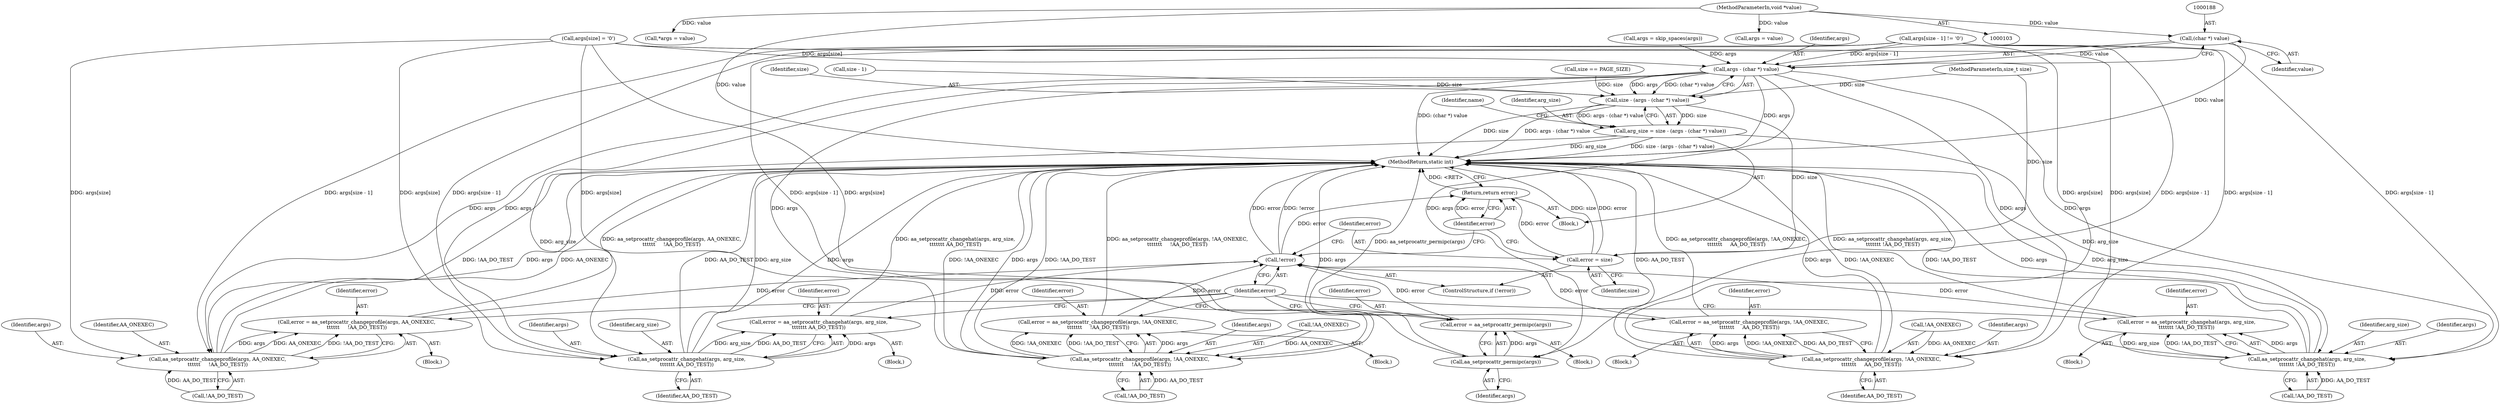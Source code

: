 digraph "0_linux_a5b2c5b2ad5853591a6cac6134cd0f599a720865@pointer" {
"1000187" [label="(Call,(char *) value)"];
"1000106" [label="(MethodParameterIn,void *value)"];
"1000185" [label="(Call,args - (char *) value)"];
"1000183" [label="(Call,size - (args - (char *) value))"];
"1000181" [label="(Call,arg_size = size - (args - (char *) value))"];
"1000206" [label="(Call,aa_setprocattr_changehat(args, arg_size,\n\t\t\t\t\t\t\t !AA_DO_TEST))"];
"1000204" [label="(Call,error = aa_setprocattr_changehat(args, arg_size,\n\t\t\t\t\t\t\t !AA_DO_TEST))"];
"1000326" [label="(Call,!error)"];
"1000331" [label="(Return,return error;)"];
"1000221" [label="(Call,aa_setprocattr_changehat(args, arg_size,\n\t\t\t\t\t\t\t AA_DO_TEST))"];
"1000219" [label="(Call,error = aa_setprocattr_changehat(args, arg_size,\n\t\t\t\t\t\t\t AA_DO_TEST))"];
"1000328" [label="(Call,error = size)"];
"1000235" [label="(Call,aa_setprocattr_changeprofile(args, !AA_ONEXEC,\n\t\t\t\t\t\t\t     !AA_DO_TEST))"];
"1000233" [label="(Call,error = aa_setprocattr_changeprofile(args, !AA_ONEXEC,\n\t\t\t\t\t\t\t     !AA_DO_TEST))"];
"1000251" [label="(Call,aa_setprocattr_changeprofile(args, !AA_ONEXEC,\n\t\t\t\t\t\t\t     AA_DO_TEST))"];
"1000249" [label="(Call,error = aa_setprocattr_changeprofile(args, !AA_ONEXEC,\n\t\t\t\t\t\t\t     AA_DO_TEST))"];
"1000266" [label="(Call,aa_setprocattr_permipc(args))"];
"1000264" [label="(Call,error = aa_setprocattr_permipc(args))"];
"1000315" [label="(Call,aa_setprocattr_changeprofile(args, AA_ONEXEC,\n\t\t\t\t\t\t     !AA_DO_TEST))"];
"1000313" [label="(Call,error = aa_setprocattr_changeprofile(args, AA_ONEXEC,\n\t\t\t\t\t\t     !AA_DO_TEST))"];
"1000185" [label="(Call,args - (char *) value)"];
"1000251" [label="(Call,aa_setprocattr_changeprofile(args, !AA_ONEXEC,\n\t\t\t\t\t\t\t     AA_DO_TEST))"];
"1000224" [label="(Identifier,AA_DO_TEST)"];
"1000219" [label="(Call,error = aa_setprocattr_changehat(args, arg_size,\n\t\t\t\t\t\t\t AA_DO_TEST))"];
"1000263" [label="(Block,)"];
"1000249" [label="(Call,error = aa_setprocattr_changeprofile(args, !AA_ONEXEC,\n\t\t\t\t\t\t\t     AA_DO_TEST))"];
"1000111" [label="(Call,*args = value)"];
"1000187" [label="(Call,(char *) value)"];
"1000326" [label="(Call,!error)"];
"1000331" [label="(Return,return error;)"];
"1000265" [label="(Identifier,error)"];
"1000127" [label="(Call,size - 1)"];
"1000315" [label="(Call,aa_setprocattr_changeprofile(args, AA_ONEXEC,\n\t\t\t\t\t\t     !AA_DO_TEST))"];
"1000250" [label="(Identifier,error)"];
"1000317" [label="(Identifier,AA_ONEXEC)"];
"1000328" [label="(Call,error = size)"];
"1000108" [label="(Block,)"];
"1000232" [label="(Block,)"];
"1000266" [label="(Call,aa_setprocattr_permipc(args))"];
"1000204" [label="(Call,error = aa_setprocattr_changehat(args, arg_size,\n\t\t\t\t\t\t\t !AA_DO_TEST))"];
"1000189" [label="(Identifier,value)"];
"1000203" [label="(Block,)"];
"1000209" [label="(Call,!AA_DO_TEST)"];
"1000107" [label="(MethodParameterIn,size_t size)"];
"1000170" [label="(Call,args = skip_spaces(args))"];
"1000236" [label="(Identifier,args)"];
"1000181" [label="(Call,arg_size = size - (args - (char *) value))"];
"1000314" [label="(Identifier,error)"];
"1000264" [label="(Call,error = aa_setprocattr_permipc(args))"];
"1000330" [label="(Identifier,size)"];
"1000205" [label="(Identifier,error)"];
"1000329" [label="(Identifier,error)"];
"1000206" [label="(Call,aa_setprocattr_changehat(args, arg_size,\n\t\t\t\t\t\t\t !AA_DO_TEST))"];
"1000318" [label="(Call,!AA_DO_TEST)"];
"1000239" [label="(Call,!AA_DO_TEST)"];
"1000312" [label="(Block,)"];
"1000133" [label="(Call,size == PAGE_SIZE)"];
"1000184" [label="(Identifier,size)"];
"1000182" [label="(Identifier,arg_size)"];
"1000222" [label="(Identifier,args)"];
"1000186" [label="(Identifier,args)"];
"1000208" [label="(Identifier,arg_size)"];
"1000233" [label="(Call,error = aa_setprocattr_changeprofile(args, !AA_ONEXEC,\n\t\t\t\t\t\t\t     !AA_DO_TEST))"];
"1000327" [label="(Identifier,error)"];
"1000220" [label="(Identifier,error)"];
"1000313" [label="(Call,error = aa_setprocattr_changeprofile(args, AA_ONEXEC,\n\t\t\t\t\t\t     !AA_DO_TEST))"];
"1000151" [label="(Call,args = value)"];
"1000218" [label="(Block,)"];
"1000325" [label="(ControlStructure,if (!error))"];
"1000183" [label="(Call,size - (args - (char *) value))"];
"1000223" [label="(Identifier,arg_size)"];
"1000193" [label="(Identifier,name)"];
"1000316" [label="(Identifier,args)"];
"1000139" [label="(Call,args[size] = '\0')"];
"1000221" [label="(Call,aa_setprocattr_changehat(args, arg_size,\n\t\t\t\t\t\t\t AA_DO_TEST))"];
"1000252" [label="(Identifier,args)"];
"1000207" [label="(Identifier,args)"];
"1000235" [label="(Call,aa_setprocattr_changeprofile(args, !AA_ONEXEC,\n\t\t\t\t\t\t\t     !AA_DO_TEST))"];
"1000106" [label="(MethodParameterIn,void *value)"];
"1000332" [label="(Identifier,error)"];
"1000237" [label="(Call,!AA_ONEXEC)"];
"1000253" [label="(Call,!AA_ONEXEC)"];
"1000267" [label="(Identifier,args)"];
"1000333" [label="(MethodReturn,static int)"];
"1000234" [label="(Identifier,error)"];
"1000124" [label="(Call,args[size - 1] != '\0')"];
"1000255" [label="(Identifier,AA_DO_TEST)"];
"1000248" [label="(Block,)"];
"1000187" -> "1000185"  [label="AST: "];
"1000187" -> "1000189"  [label="CFG: "];
"1000188" -> "1000187"  [label="AST: "];
"1000189" -> "1000187"  [label="AST: "];
"1000185" -> "1000187"  [label="CFG: "];
"1000187" -> "1000333"  [label="DDG: value"];
"1000187" -> "1000185"  [label="DDG: value"];
"1000106" -> "1000187"  [label="DDG: value"];
"1000106" -> "1000103"  [label="AST: "];
"1000106" -> "1000333"  [label="DDG: value"];
"1000106" -> "1000111"  [label="DDG: value"];
"1000106" -> "1000151"  [label="DDG: value"];
"1000185" -> "1000183"  [label="AST: "];
"1000186" -> "1000185"  [label="AST: "];
"1000183" -> "1000185"  [label="CFG: "];
"1000185" -> "1000333"  [label="DDG: args"];
"1000185" -> "1000333"  [label="DDG: (char *) value"];
"1000185" -> "1000183"  [label="DDG: args"];
"1000185" -> "1000183"  [label="DDG: (char *) value"];
"1000124" -> "1000185"  [label="DDG: args[size - 1]"];
"1000139" -> "1000185"  [label="DDG: args[size]"];
"1000170" -> "1000185"  [label="DDG: args"];
"1000185" -> "1000206"  [label="DDG: args"];
"1000185" -> "1000221"  [label="DDG: args"];
"1000185" -> "1000235"  [label="DDG: args"];
"1000185" -> "1000251"  [label="DDG: args"];
"1000185" -> "1000266"  [label="DDG: args"];
"1000185" -> "1000315"  [label="DDG: args"];
"1000183" -> "1000181"  [label="AST: "];
"1000184" -> "1000183"  [label="AST: "];
"1000181" -> "1000183"  [label="CFG: "];
"1000183" -> "1000333"  [label="DDG: args - (char *) value"];
"1000183" -> "1000333"  [label="DDG: size"];
"1000183" -> "1000181"  [label="DDG: size"];
"1000183" -> "1000181"  [label="DDG: args - (char *) value"];
"1000133" -> "1000183"  [label="DDG: size"];
"1000127" -> "1000183"  [label="DDG: size"];
"1000107" -> "1000183"  [label="DDG: size"];
"1000183" -> "1000328"  [label="DDG: size"];
"1000181" -> "1000108"  [label="AST: "];
"1000182" -> "1000181"  [label="AST: "];
"1000193" -> "1000181"  [label="CFG: "];
"1000181" -> "1000333"  [label="DDG: arg_size"];
"1000181" -> "1000333"  [label="DDG: size - (args - (char *) value)"];
"1000181" -> "1000206"  [label="DDG: arg_size"];
"1000181" -> "1000221"  [label="DDG: arg_size"];
"1000206" -> "1000204"  [label="AST: "];
"1000206" -> "1000209"  [label="CFG: "];
"1000207" -> "1000206"  [label="AST: "];
"1000208" -> "1000206"  [label="AST: "];
"1000209" -> "1000206"  [label="AST: "];
"1000204" -> "1000206"  [label="CFG: "];
"1000206" -> "1000333"  [label="DDG: !AA_DO_TEST"];
"1000206" -> "1000333"  [label="DDG: arg_size"];
"1000206" -> "1000333"  [label="DDG: args"];
"1000206" -> "1000204"  [label="DDG: args"];
"1000206" -> "1000204"  [label="DDG: arg_size"];
"1000206" -> "1000204"  [label="DDG: !AA_DO_TEST"];
"1000124" -> "1000206"  [label="DDG: args[size - 1]"];
"1000139" -> "1000206"  [label="DDG: args[size]"];
"1000209" -> "1000206"  [label="DDG: AA_DO_TEST"];
"1000204" -> "1000203"  [label="AST: "];
"1000205" -> "1000204"  [label="AST: "];
"1000327" -> "1000204"  [label="CFG: "];
"1000204" -> "1000333"  [label="DDG: aa_setprocattr_changehat(args, arg_size,\n\t\t\t\t\t\t\t !AA_DO_TEST)"];
"1000204" -> "1000326"  [label="DDG: error"];
"1000326" -> "1000325"  [label="AST: "];
"1000326" -> "1000327"  [label="CFG: "];
"1000327" -> "1000326"  [label="AST: "];
"1000329" -> "1000326"  [label="CFG: "];
"1000332" -> "1000326"  [label="CFG: "];
"1000326" -> "1000333"  [label="DDG: !error"];
"1000326" -> "1000333"  [label="DDG: error"];
"1000264" -> "1000326"  [label="DDG: error"];
"1000249" -> "1000326"  [label="DDG: error"];
"1000313" -> "1000326"  [label="DDG: error"];
"1000233" -> "1000326"  [label="DDG: error"];
"1000219" -> "1000326"  [label="DDG: error"];
"1000326" -> "1000331"  [label="DDG: error"];
"1000331" -> "1000108"  [label="AST: "];
"1000331" -> "1000332"  [label="CFG: "];
"1000332" -> "1000331"  [label="AST: "];
"1000333" -> "1000331"  [label="CFG: "];
"1000331" -> "1000333"  [label="DDG: <RET>"];
"1000332" -> "1000331"  [label="DDG: error"];
"1000328" -> "1000331"  [label="DDG: error"];
"1000221" -> "1000219"  [label="AST: "];
"1000221" -> "1000224"  [label="CFG: "];
"1000222" -> "1000221"  [label="AST: "];
"1000223" -> "1000221"  [label="AST: "];
"1000224" -> "1000221"  [label="AST: "];
"1000219" -> "1000221"  [label="CFG: "];
"1000221" -> "1000333"  [label="DDG: arg_size"];
"1000221" -> "1000333"  [label="DDG: args"];
"1000221" -> "1000333"  [label="DDG: AA_DO_TEST"];
"1000221" -> "1000219"  [label="DDG: args"];
"1000221" -> "1000219"  [label="DDG: arg_size"];
"1000221" -> "1000219"  [label="DDG: AA_DO_TEST"];
"1000124" -> "1000221"  [label="DDG: args[size - 1]"];
"1000139" -> "1000221"  [label="DDG: args[size]"];
"1000219" -> "1000218"  [label="AST: "];
"1000220" -> "1000219"  [label="AST: "];
"1000327" -> "1000219"  [label="CFG: "];
"1000219" -> "1000333"  [label="DDG: aa_setprocattr_changehat(args, arg_size,\n\t\t\t\t\t\t\t AA_DO_TEST)"];
"1000328" -> "1000325"  [label="AST: "];
"1000328" -> "1000330"  [label="CFG: "];
"1000329" -> "1000328"  [label="AST: "];
"1000330" -> "1000328"  [label="AST: "];
"1000332" -> "1000328"  [label="CFG: "];
"1000328" -> "1000333"  [label="DDG: error"];
"1000328" -> "1000333"  [label="DDG: size"];
"1000107" -> "1000328"  [label="DDG: size"];
"1000235" -> "1000233"  [label="AST: "];
"1000235" -> "1000239"  [label="CFG: "];
"1000236" -> "1000235"  [label="AST: "];
"1000237" -> "1000235"  [label="AST: "];
"1000239" -> "1000235"  [label="AST: "];
"1000233" -> "1000235"  [label="CFG: "];
"1000235" -> "1000333"  [label="DDG: !AA_ONEXEC"];
"1000235" -> "1000333"  [label="DDG: args"];
"1000235" -> "1000333"  [label="DDG: !AA_DO_TEST"];
"1000235" -> "1000233"  [label="DDG: args"];
"1000235" -> "1000233"  [label="DDG: !AA_ONEXEC"];
"1000235" -> "1000233"  [label="DDG: !AA_DO_TEST"];
"1000124" -> "1000235"  [label="DDG: args[size - 1]"];
"1000139" -> "1000235"  [label="DDG: args[size]"];
"1000237" -> "1000235"  [label="DDG: AA_ONEXEC"];
"1000239" -> "1000235"  [label="DDG: AA_DO_TEST"];
"1000233" -> "1000232"  [label="AST: "];
"1000234" -> "1000233"  [label="AST: "];
"1000327" -> "1000233"  [label="CFG: "];
"1000233" -> "1000333"  [label="DDG: aa_setprocattr_changeprofile(args, !AA_ONEXEC,\n\t\t\t\t\t\t\t     !AA_DO_TEST)"];
"1000251" -> "1000249"  [label="AST: "];
"1000251" -> "1000255"  [label="CFG: "];
"1000252" -> "1000251"  [label="AST: "];
"1000253" -> "1000251"  [label="AST: "];
"1000255" -> "1000251"  [label="AST: "];
"1000249" -> "1000251"  [label="CFG: "];
"1000251" -> "1000333"  [label="DDG: !AA_ONEXEC"];
"1000251" -> "1000333"  [label="DDG: AA_DO_TEST"];
"1000251" -> "1000333"  [label="DDG: args"];
"1000251" -> "1000249"  [label="DDG: args"];
"1000251" -> "1000249"  [label="DDG: !AA_ONEXEC"];
"1000251" -> "1000249"  [label="DDG: AA_DO_TEST"];
"1000124" -> "1000251"  [label="DDG: args[size - 1]"];
"1000139" -> "1000251"  [label="DDG: args[size]"];
"1000253" -> "1000251"  [label="DDG: AA_ONEXEC"];
"1000249" -> "1000248"  [label="AST: "];
"1000250" -> "1000249"  [label="AST: "];
"1000327" -> "1000249"  [label="CFG: "];
"1000249" -> "1000333"  [label="DDG: aa_setprocattr_changeprofile(args, !AA_ONEXEC,\n\t\t\t\t\t\t\t     AA_DO_TEST)"];
"1000266" -> "1000264"  [label="AST: "];
"1000266" -> "1000267"  [label="CFG: "];
"1000267" -> "1000266"  [label="AST: "];
"1000264" -> "1000266"  [label="CFG: "];
"1000266" -> "1000333"  [label="DDG: args"];
"1000266" -> "1000264"  [label="DDG: args"];
"1000124" -> "1000266"  [label="DDG: args[size - 1]"];
"1000139" -> "1000266"  [label="DDG: args[size]"];
"1000264" -> "1000263"  [label="AST: "];
"1000265" -> "1000264"  [label="AST: "];
"1000327" -> "1000264"  [label="CFG: "];
"1000264" -> "1000333"  [label="DDG: aa_setprocattr_permipc(args)"];
"1000315" -> "1000313"  [label="AST: "];
"1000315" -> "1000318"  [label="CFG: "];
"1000316" -> "1000315"  [label="AST: "];
"1000317" -> "1000315"  [label="AST: "];
"1000318" -> "1000315"  [label="AST: "];
"1000313" -> "1000315"  [label="CFG: "];
"1000315" -> "1000333"  [label="DDG: !AA_DO_TEST"];
"1000315" -> "1000333"  [label="DDG: args"];
"1000315" -> "1000333"  [label="DDG: AA_ONEXEC"];
"1000315" -> "1000313"  [label="DDG: args"];
"1000315" -> "1000313"  [label="DDG: AA_ONEXEC"];
"1000315" -> "1000313"  [label="DDG: !AA_DO_TEST"];
"1000124" -> "1000315"  [label="DDG: args[size - 1]"];
"1000139" -> "1000315"  [label="DDG: args[size]"];
"1000318" -> "1000315"  [label="DDG: AA_DO_TEST"];
"1000313" -> "1000312"  [label="AST: "];
"1000314" -> "1000313"  [label="AST: "];
"1000327" -> "1000313"  [label="CFG: "];
"1000313" -> "1000333"  [label="DDG: aa_setprocattr_changeprofile(args, AA_ONEXEC,\n\t\t\t\t\t\t     !AA_DO_TEST)"];
}
